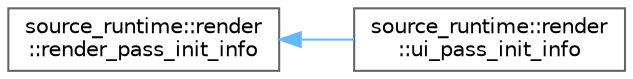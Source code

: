 digraph "类继承关系图"
{
 // LATEX_PDF_SIZE
  bgcolor="transparent";
  edge [fontname=Helvetica,fontsize=10,labelfontname=Helvetica,labelfontsize=10];
  node [fontname=Helvetica,fontsize=10,shape=box,height=0.2,width=0.4];
  rankdir="LR";
  Node0 [id="Node000000",label="source_runtime::render\l::render_pass_init_info",height=0.2,width=0.4,color="grey40", fillcolor="white", style="filled",URL="$structsource__runtime_1_1render_1_1render__pass__init__info.html",tooltip=" "];
  Node0 -> Node1 [id="edge5937_Node000000_Node000001",dir="back",color="steelblue1",style="solid",tooltip=" "];
  Node1 [id="Node000001",label="source_runtime::render\l::ui_pass_init_info",height=0.2,width=0.4,color="grey40", fillcolor="white", style="filled",URL="$structsource__runtime_1_1render_1_1ui__pass__init__info.html",tooltip=" "];
}
